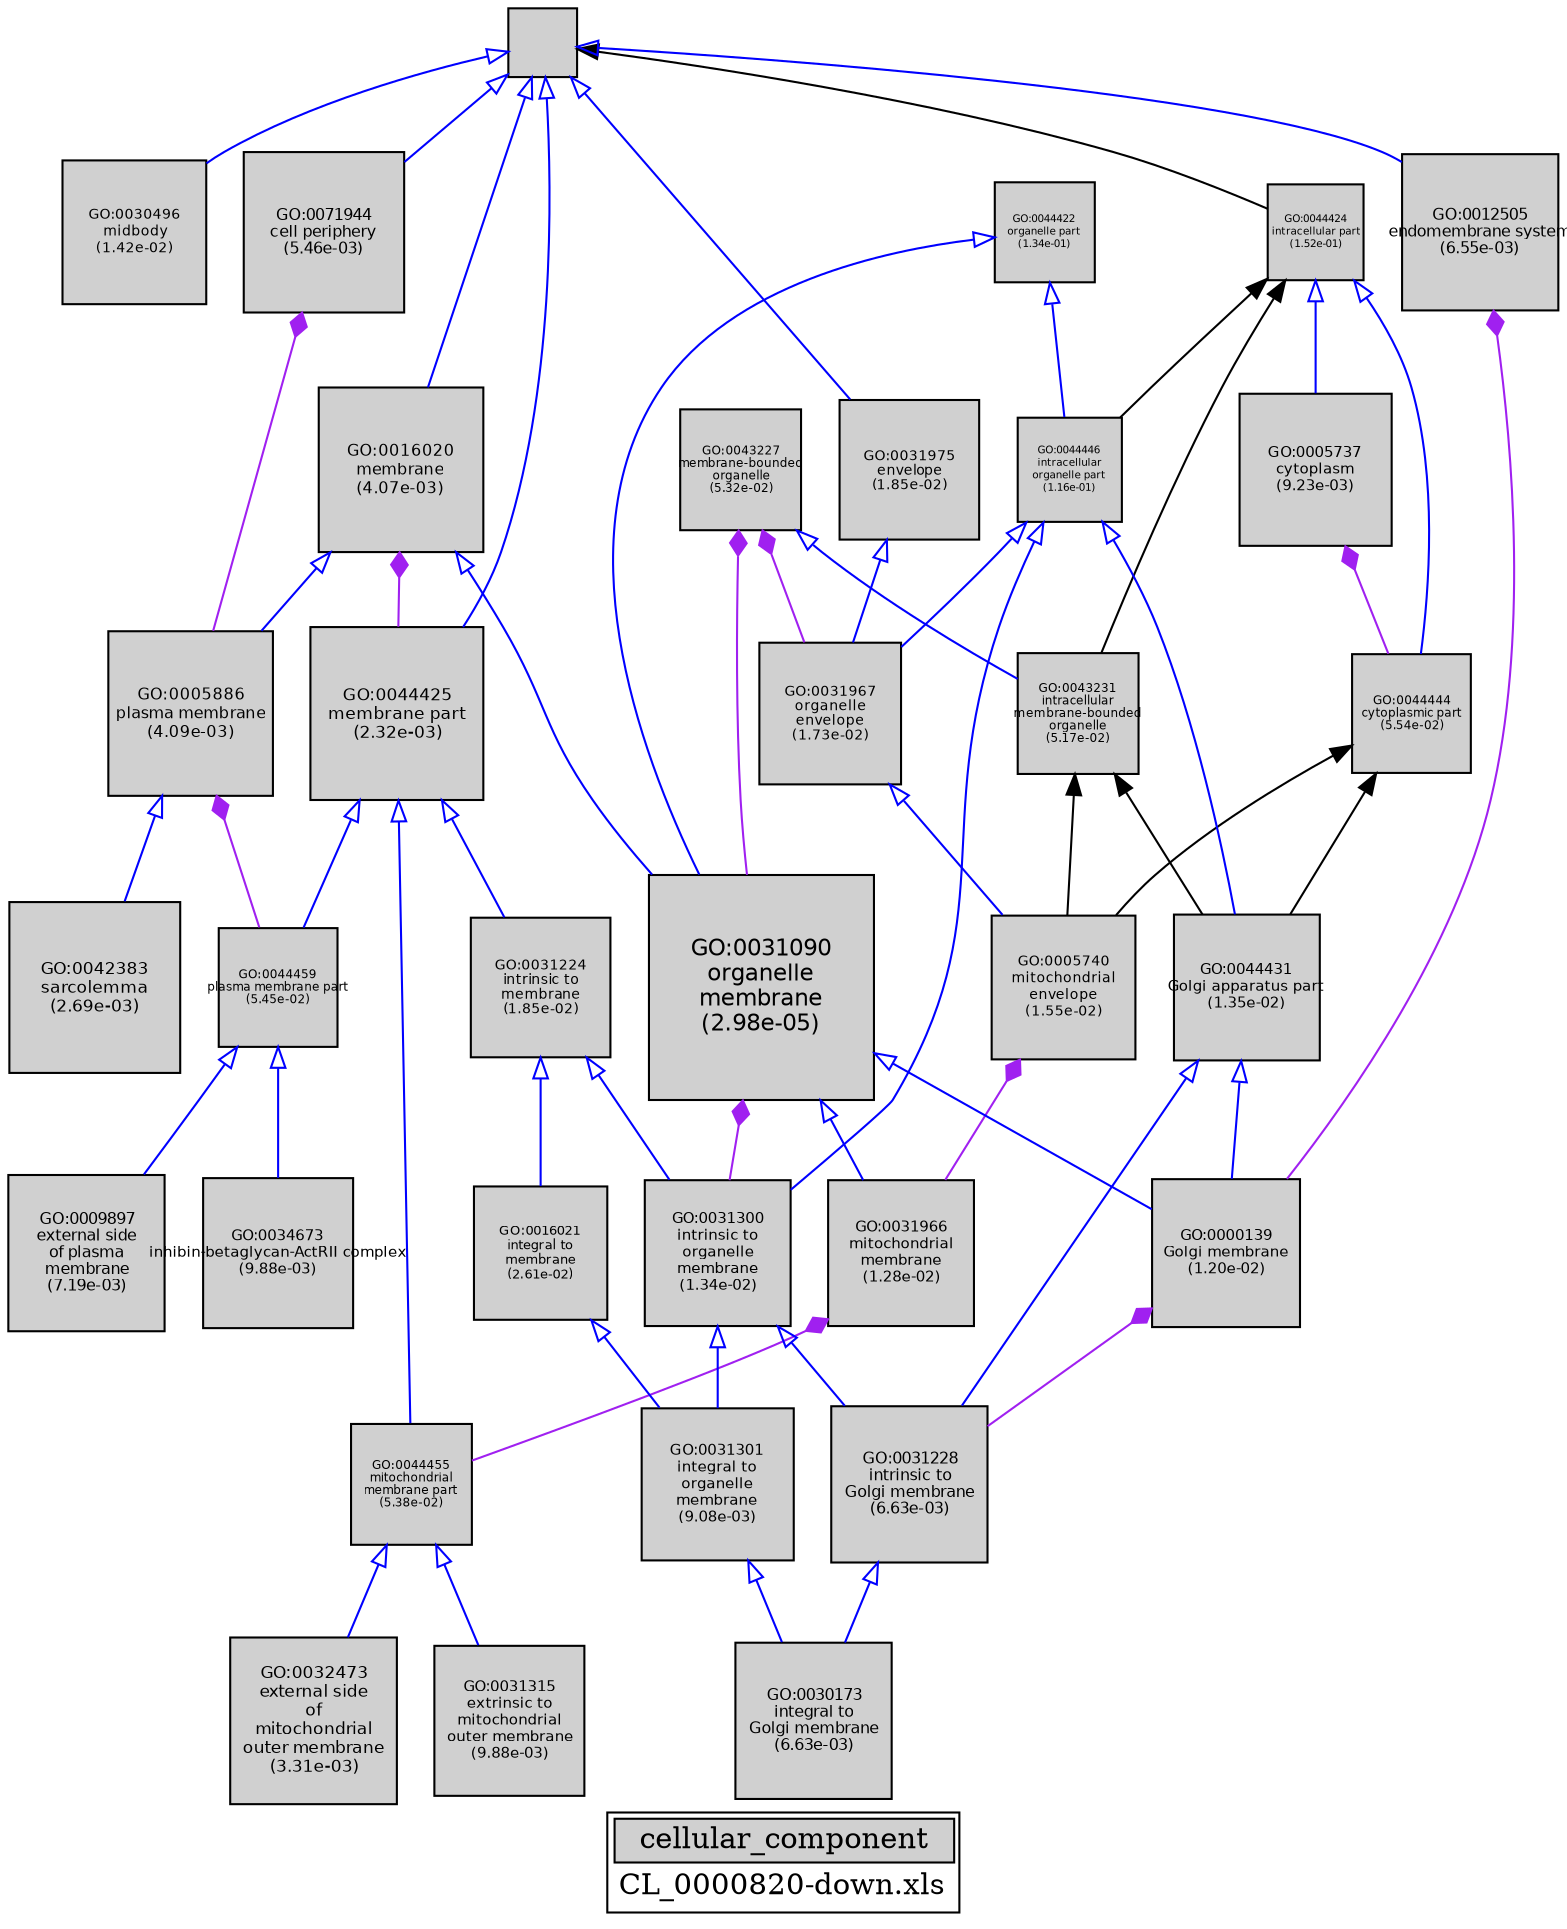 digraph "cellular_component" {
graph [ bgcolor = "#FFFFFF", label = <<TABLE COLOR="black" BGCOLOR="white"><TR><TD COLSPAN="2" BGCOLOR="#D0D0D0"><FONT COLOR="black">cellular_component</FONT></TD></TR><TR><TD BORDER="0">CL_0000820-down.xls</TD></TR></TABLE>> ];
node [ fontname = "Helvetica" ];

subgraph "nodes" {

node [ style = "filled", fixedsize = "true", width = 1, shape = "box", fontsize = 9, fillcolor = "#D0D0D0", fontcolor = "black", color = "black" ];

"GO:0031966" [ URL = "#GO:0031966", label = <<TABLE BORDER="0"><TR><TD>GO:0031966<BR/>mitochondrial<BR/>membrane<BR/>(1.28e-02)</TD></TR></TABLE>>, width = 0.972962854361, shape = "box", fontsize = 7.0053325514, height = 0.972962854361 ];
"GO:0005740" [ URL = "#GO:0005740", label = <<TABLE BORDER="0"><TR><TD>GO:0005740<BR/>mitochondrial<BR/>envelope<BR/>(1.55e-02)</TD></TR></TABLE>>, width = 0.95163054413, shape = "box", fontsize = 6.85173991773, height = 0.95163054413 ];
"GO:0030173" [ URL = "#GO:0030173", label = <<TABLE BORDER="0"><TR><TD>GO:0030173<BR/>integral to<BR/>Golgi membrane<BR/>(6.63e-03)</TD></TR></TABLE>>, width = 1.0430972284, shape = "box", fontsize = 7.51030004446, height = 1.0430972284 ];
"GO:0016021" [ URL = "#GO:0016021", label = <<TABLE BORDER="0"><TR><TD>GO:0016021<BR/>integral to<BR/>membrane<BR/>(2.61e-02)</TD></TR></TABLE>>, width = 0.890760983636, shape = "box", fontsize = 6.41347908218, height = 0.890760983636 ];
"GO:0031315" [ URL = "#GO:0031315", label = <<TABLE BORDER="0"><TR><TD>GO:0031315<BR/>extrinsic to<BR/>mitochondrial<BR/>outer membrane<BR/>(9.88e-03)</TD></TR></TABLE>>, width = 1.00112562977, shape = "box", fontsize = 7.20810453436, height = 1.00112562977 ];
"GO:0032473" [ URL = "#GO:0032473", label = <<TABLE BORDER="0"><TR><TD>GO:0032473<BR/>external side<BR/>of<BR/>mitochondrial<BR/>outer membrane<BR/>(3.31e-03)</TD></TR></TABLE>>, width = 1.11250793841, shape = "box", fontsize = 8.01005715655, height = 1.11250793841 ];
"GO:0044424" [ URL = "#GO:0044424", label = <<TABLE BORDER="0"><TR><TD>GO:0044424<BR/>intracellular part<BR/>(1.52e-01)</TD></TR></TABLE>>, width = 0.64365045753, shape = "box", fontsize = 5.0, height = 0.64365045753 ];
"GO:0009897" [ URL = "#GO:0009897", label = <<TABLE BORDER="0"><TR><TD>GO:0009897<BR/>external side<BR/>of plasma<BR/>membrane<BR/>(7.19e-03)</TD></TR></TABLE>>, width = 1.03479350372, shape = "box", fontsize = 7.45051322679, height = 1.03479350372 ];
"GO:0044431" [ URL = "#GO:0044431", label = <<TABLE BORDER="0"><TR><TD>GO:0044431<BR/>Golgi apparatus part<BR/>(1.35e-02)</TD></TR></TABLE>>, width = 0.967274708305, shape = "box", fontsize = 6.9643778998, height = 0.967274708305 ];
"GO:0031300" [ URL = "#GO:0031300", label = <<TABLE BORDER="0"><TR><TD>GO:0031300<BR/>intrinsic to<BR/>organelle<BR/>membrane<BR/>(1.34e-02)</TD></TR></TABLE>>, width = 0.968205174914, shape = "box", fontsize = 6.97107725938, height = 0.968205174914 ];
"GO:0031967" [ URL = "#GO:0031967", label = <<TABLE BORDER="0"><TR><TD>GO:0031967<BR/>organelle<BR/>envelope<BR/>(1.73e-02)</TD></TR></TABLE>>, width = 0.938829004308, shape = "box", fontsize = 6.75956883102, height = 0.938829004308 ];
"GO:0044464" [ URL = "#GO:0044464", label = "", width = 0.451758905453, shape = "box", height = 0.451758905453 ];
"GO:0034673" [ URL = "#GO:0034673", label = <<TABLE BORDER="0"><TR><TD>GO:0034673<BR/>inhibin-betaglycan-ActRII complex<BR/>(9.88e-03)</TD></TR></TABLE>>, width = 1.00112562977, shape = "box", fontsize = 7.20810453436, height = 1.00112562977 ];
"GO:0043227" [ URL = "#GO:0043227", label = <<TABLE BORDER="0"><TR><TD>GO:0043227<BR/>membrane-bounded<BR/>organelle<BR/>(5.32e-02)</TD></TR></TABLE>>, width = 0.800203598854, shape = "box", fontsize = 5.76146591175, height = 0.800203598854 ];
"GO:0044455" [ URL = "#GO:0044455", label = <<TABLE BORDER="0"><TR><TD>GO:0044455<BR/>mitochondrial<BR/>membrane part<BR/>(5.38e-02)</TD></TR></TABLE>>, width = 0.798919466106, shape = "box", fontsize = 5.75222015596, height = 0.798919466106 ];
"GO:0044459" [ URL = "#GO:0044459", label = <<TABLE BORDER="0"><TR><TD>GO:0044459<BR/>plasma membrane part<BR/>(5.45e-02)</TD></TR></TABLE>>, width = 0.796966021013, shape = "box", fontsize = 5.73815535129, height = 0.796966021013 ];
"GO:0005737" [ URL = "#GO:0005737", label = <<TABLE BORDER="0"><TR><TD>GO:0005737<BR/>cytoplasm<BR/>(9.23e-03)</TD></TR></TABLE>>, width = 1.00842150172, shape = "box", fontsize = 7.26063481235, height = 1.00842150172 ];
"GO:0044444" [ URL = "#GO:0044444", label = <<TABLE BORDER="0"><TR><TD>GO:0044444<BR/>cytoplasmic part<BR/>(5.54e-02)</TD></TR></TABLE>>, width = 0.794803949516, shape = "box", fontsize = 5.72258843652, height = 0.794803949516 ];
"GO:0030496" [ URL = "#GO:0030496", label = <<TABLE BORDER="0"><TR><TD>GO:0030496<BR/>midbody<BR/>(1.42e-02)</TD></TR></TABLE>>, width = 0.961167018607, shape = "box", fontsize = 6.92040253397, height = 0.961167018607 ];
"GO:0005886" [ URL = "#GO:0005886", label = <<TABLE BORDER="0"><TR><TD>GO:0005886<BR/>plasma membrane<BR/>(4.09e-03)</TD></TR></TABLE>>, width = 1.09166379743, shape = "box", fontsize = 7.85997934148, height = 1.09166379743 ];
"GO:0071944" [ URL = "#GO:0071944", label = <<TABLE BORDER="0"><TR><TD>GO:0071944<BR/>cell periphery<BR/>(5.46e-03)</TD></TR></TABLE>>, width = 1.06289691252, shape = "box", fontsize = 7.65285777017, height = 1.06289691252 ];
"GO:0044425" [ URL = "#GO:0044425", label = <<TABLE BORDER="0"><TR><TD>GO:0044425<BR/>membrane part<BR/>(2.32e-03)</TD></TR></TABLE>>, width = 1.14627202895, shape = "box", fontsize = 8.25315860847, height = 1.14627202895 ];
"GO:0031975" [ URL = "#GO:0031975", label = <<TABLE BORDER="0"><TR><TD>GO:0031975<BR/>envelope<BR/>(1.85e-02)</TD></TR></TABLE>>, width = 0.931611950566, shape = "box", fontsize = 6.70760604407, height = 0.931611950566 ];
"GO:0042383" [ URL = "#GO:0042383", label = <<TABLE BORDER="0"><TR><TD>GO:0042383<BR/>sarcolemma<BR/>(2.69e-03)</TD></TR></TABLE>>, width = 1.13221390519, shape = "box", fontsize = 8.15194011736, height = 1.13221390519 ];
"GO:0044422" [ URL = "#GO:0044422", label = <<TABLE BORDER="0"><TR><TD>GO:0044422<BR/>organelle part<BR/>(1.34e-01)</TD></TR></TABLE>>, width = 0.665047030361, shape = "box", fontsize = 5.0, height = 0.665047030361 ];
"GO:0016020" [ URL = "#GO:0016020", label = <<TABLE BORDER="0"><TR><TD>GO:0016020<BR/>membrane<BR/>(4.07e-03)</TD></TR></TABLE>>, width = 1.0922390539, shape = "box", fontsize = 7.86412118807, height = 1.0922390539 ];
"GO:0043231" [ URL = "#GO:0043231", label = <<TABLE BORDER="0"><TR><TD>GO:0043231<BR/>intracellular<BR/>membrane-bounded<BR/>organelle<BR/>(5.17e-02)</TD></TR></TABLE>>, width = 0.804186907454, shape = "box", fontsize = 5.79014573367, height = 0.804186907454 ];
"GO:0044446" [ URL = "#GO:0044446", label = <<TABLE BORDER="0"><TR><TD>GO:0044446<BR/>intracellular<BR/>organelle part<BR/>(1.16e-01)</TD></TR></TABLE>>, width = 0.68773797304, shape = "box", fontsize = 5.0, height = 0.68773797304 ];
"GO:0000139" [ URL = "#GO:0000139", label = <<TABLE BORDER="0"><TR><TD>GO:0000139<BR/>Golgi membrane<BR/>(1.20e-02)</TD></TR></TABLE>>, width = 0.980282072847, shape = "box", fontsize = 7.0580309245, height = 0.980282072847 ];
"GO:0031224" [ URL = "#GO:0031224", label = <<TABLE BORDER="0"><TR><TD>GO:0031224<BR/>intrinsic to<BR/>membrane<BR/>(1.85e-02)</TD></TR></TABLE>>, width = 0.931685638444, shape = "box", fontsize = 6.7081365968, height = 0.931685638444 ];
"GO:0031090" [ URL = "#GO:0031090", label = <<TABLE BORDER="0"><TR><TD>GO:0031090<BR/>organelle<BR/>membrane<BR/>(2.98e-05)</TD></TR></TABLE>>, width = 1.5, shape = "box", fontsize = 10.8, height = 1.5 ];
"GO:0012505" [ URL = "#GO:0012505", label = <<TABLE BORDER="0"><TR><TD>GO:0012505<BR/>endomembrane system<BR/>(6.55e-03)</TD></TR></TABLE>>, width = 1.0443029037, shape = "box", fontsize = 7.51898090662, height = 1.0443029037 ];
"GO:0031301" [ URL = "#GO:0031301", label = <<TABLE BORDER="0"><TR><TD>GO:0031301<BR/>integral to<BR/>organelle<BR/>membrane<BR/>(9.08e-03)</TD></TR></TABLE>>, width = 1.01017234559, shape = "box", fontsize = 7.27324088824, height = 1.01017234559 ];
"GO:0031228" [ URL = "#GO:0031228", label = <<TABLE BORDER="0"><TR><TD>GO:0031228<BR/>intrinsic to<BR/>Golgi membrane<BR/>(6.63e-03)</TD></TR></TABLE>>, width = 1.0430972284, shape = "box", fontsize = 7.51030004446, height = 1.0430972284 ];
}
subgraph "edges" {


edge [ dir = "back", weight = 1 ];
subgraph "regulates" {


edge [ color = "cyan", arrowtail = "none" ];
subgraph "positive" {


edge [ color = "green", arrowtail = "vee" ];
}
subgraph "negative" {


edge [ color = "red", arrowtail = "tee" ];
}
}
subgraph "part_of" {


edge [ color = "purple", arrowtail = "diamond", weight = 2.5 ];
"GO:0005886" -> "GO:0044459";
"GO:0043227" -> "GO:0031967";
"GO:0016020" -> "GO:0044425";
"GO:0031090" -> "GO:0031300";
"GO:0012505" -> "GO:0000139";
"GO:0005737" -> "GO:0044444";
"GO:0071944" -> "GO:0005886";
"GO:0031966" -> "GO:0044455";
"GO:0000139" -> "GO:0031228";
"GO:0043227" -> "GO:0031090";
"GO:0005740" -> "GO:0031966";
}
subgraph "is_a" {


edge [ color = "blue", arrowtail = "empty", weight = 5.0 ];
"GO:0044446" -> "GO:0044431";
"GO:0044422" -> "GO:0031090";
"GO:0031224" -> "GO:0031300";
"GO:0043227" -> "GO:0043231";
"GO:0044464" -> "GO:0030496";
"GO:0044425" -> "GO:0031224";
"GO:0044459" -> "GO:0034673";
"GO:0031967" -> "GO:0005740";
"GO:0044455" -> "GO:0031315";
"GO:0044431" -> "GO:0031228";
"GO:0031090" -> "GO:0000139";
"GO:0044422" -> "GO:0044446";
"GO:0044425" -> "GO:0044455";
"GO:0031975" -> "GO:0031967";
"GO:0044464" -> "GO:0031975";
"GO:0016020" -> "GO:0005886";
"GO:0044425" -> "GO:0044459";
"GO:0044464" -> "GO:0016020";
"GO:0044459" -> "GO:0009897";
"GO:0044464" -> "GO:0044425";
"GO:0031301" -> "GO:0030173";
"GO:0044446" -> "GO:0031300";
"GO:0031300" -> "GO:0031228";
"GO:0044446" -> "GO:0031967";
"GO:0016021" -> "GO:0031301";
"GO:0044424" -> "GO:0044444";
"GO:0044455" -> "GO:0032473";
"GO:0044431" -> "GO:0000139";
"GO:0031224" -> "GO:0016021";
"GO:0005886" -> "GO:0042383";
"GO:0044424" -> "GO:0005737";
"GO:0016020" -> "GO:0031090";
"GO:0044464" -> "GO:0071944";
"GO:0031228" -> "GO:0030173";
"GO:0031090" -> "GO:0031966";
"GO:0031300" -> "GO:0031301";
"GO:0044464" -> "GO:0012505";
}
"GO:0043231" -> "GO:0005740";
"GO:0044444" -> "GO:0005740";
"GO:0044424" -> "GO:0044446";
"GO:0044444" -> "GO:0044431";
"GO:0043231" -> "GO:0044431";
"GO:0044424" -> "GO:0043231";
"GO:0044464" -> "GO:0044424";
}
}
